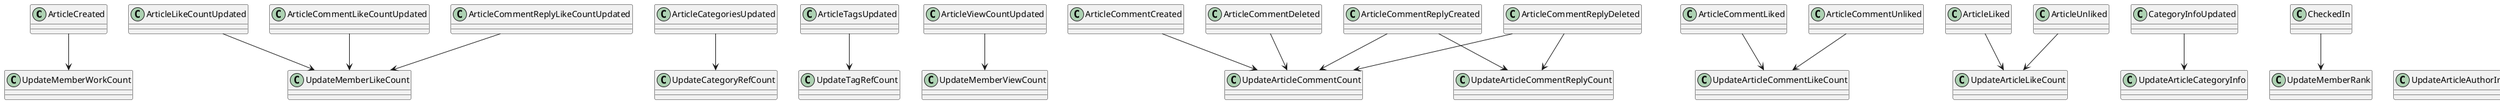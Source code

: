 @startuml
'Article
ArticleCreated                  -down-> UpdateMemberWorkCount
ArticleLikeCountUpdated         -down-> UpdateMemberLikeCount
ArticleCategoriesUpdated        -down-> UpdateCategoryRefCount
ArticleTagsUpdated              -down-> UpdateTagRefCount
ArticleViewCountUpdated         -down-> UpdateMemberViewCount

'ArticleComment
ArticleCommentCreated           -down-> UpdateArticleCommentCount
ArticleCommentDeleted           -down-> UpdateArticleCommentCount
ArticleCommentLikeCountUpdated  -down-> UpdateMemberLikeCount

'ArticleCommentLike
ArticleCommentLiked         -down-> UpdateArticleCommentLikeCount
ArticleCommentUnliked       -down-> UpdateArticleCommentLikeCount

'ArticleCommentReply
ArticleCommentReplyCreated          -down-> UpdateArticleCommentReplyCount
ArticleCommentReplyCreated          -down-> UpdateArticleCommentCount
ArticleCommentReplyDeleted          -down-> UpdateArticleCommentReplyCount
ArticleCommentReplyDeleted          -down-> UpdateArticleCommentCount
ArticleCommentReplyLikeCountUpdated -down-> UpdateMemberLikeCount

'ArticleLike
ArticleLiked                -down-> UpdateArticleLikeCount
ArticleUnliked              -down-> UpdateArticleLikeCount

'Category
CategoryInfoUpdated -down-> UpdateArticleCategoryInfo

'CheckIn
CheckedIn -down-> UpdateMemberRank

'Member
MemberInfoUpdated               -down-> UpdateArticleAuthorInfo
MemberInfoUpdated               -down-> UpdateArticleCommentInfo
MemberInfoUpdated               -down-> UpdateArticleCommentReplyInfo
MemberInfoUpdated               -down-> UpdateBlackMemberInfo
MemberInfoUpdated               -down-> UpdateFollowMemberInfo
MemberFollowed                  -down-> UpdateMemberFanCount
MemberUnfollowed                -down-> UpdateMemberFanCount

'Tag
TagInfoUpdated -down-> UpdateArticleTagInfo

'ViewHistory
ViewHistoryCreated       -down-> UpdateArticleViewCount

'role
UpdatedRolePermissions  -down-> UpdateAdminUserRolePermissions
UpdatedRoleInfo         -down-> UpdateAdminUserRoleInfo
@enduml
